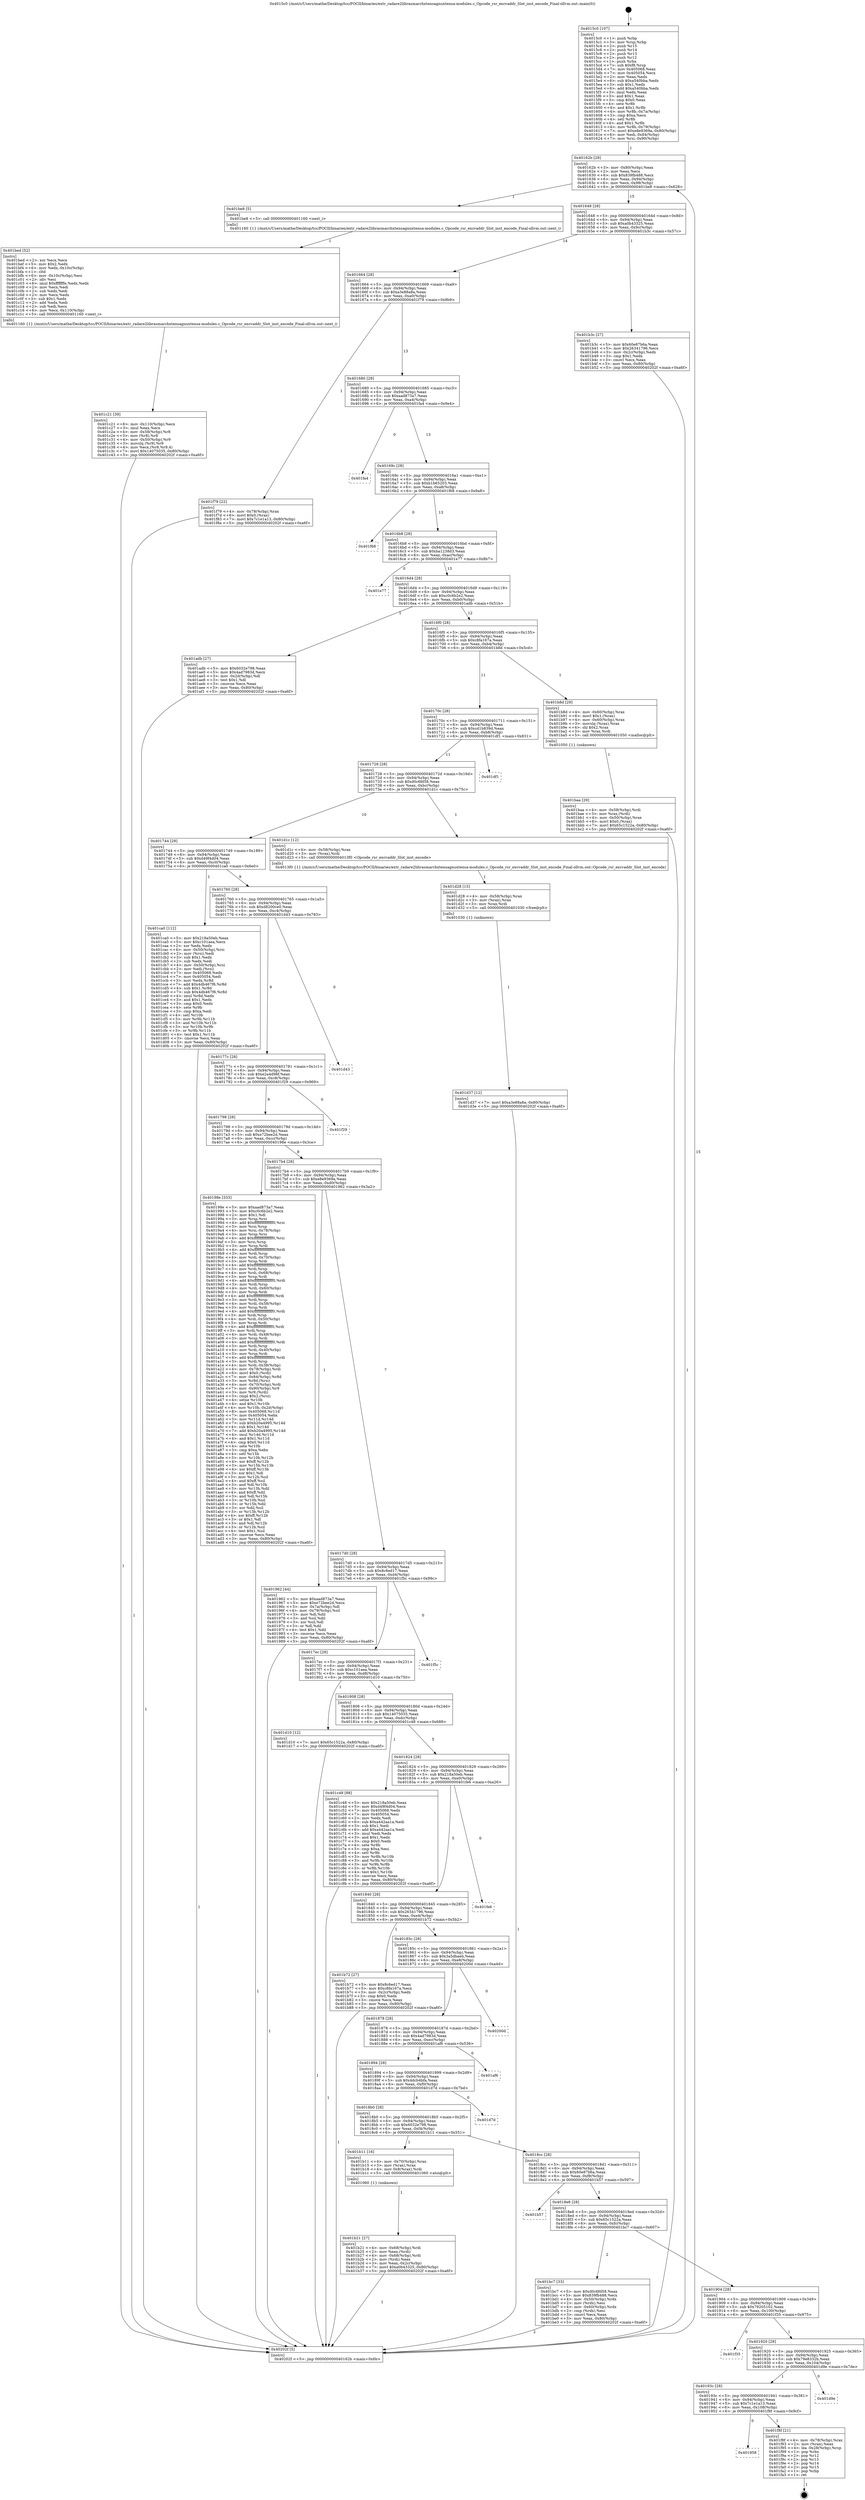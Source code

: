 digraph "0x4015c0" {
  label = "0x4015c0 (/mnt/c/Users/mathe/Desktop/tcc/POCII/binaries/extr_radare2librasmarchxtensagnuxtensa-modules.c_Opcode_rsr_excvaddr_Slot_inst_encode_Final-ollvm.out::main(0))"
  labelloc = "t"
  node[shape=record]

  Entry [label="",width=0.3,height=0.3,shape=circle,fillcolor=black,style=filled]
  "0x40162b" [label="{
     0x40162b [29]\l
     | [instrs]\l
     &nbsp;&nbsp;0x40162b \<+3\>: mov -0x80(%rbp),%eax\l
     &nbsp;&nbsp;0x40162e \<+2\>: mov %eax,%ecx\l
     &nbsp;&nbsp;0x401630 \<+6\>: sub $0x839fb488,%ecx\l
     &nbsp;&nbsp;0x401636 \<+6\>: mov %eax,-0x94(%rbp)\l
     &nbsp;&nbsp;0x40163c \<+6\>: mov %ecx,-0x98(%rbp)\l
     &nbsp;&nbsp;0x401642 \<+6\>: je 0000000000401be8 \<main+0x628\>\l
  }"]
  "0x401be8" [label="{
     0x401be8 [5]\l
     | [instrs]\l
     &nbsp;&nbsp;0x401be8 \<+5\>: call 0000000000401160 \<next_i\>\l
     | [calls]\l
     &nbsp;&nbsp;0x401160 \{1\} (/mnt/c/Users/mathe/Desktop/tcc/POCII/binaries/extr_radare2librasmarchxtensagnuxtensa-modules.c_Opcode_rsr_excvaddr_Slot_inst_encode_Final-ollvm.out::next_i)\l
  }"]
  "0x401648" [label="{
     0x401648 [28]\l
     | [instrs]\l
     &nbsp;&nbsp;0x401648 \<+5\>: jmp 000000000040164d \<main+0x8d\>\l
     &nbsp;&nbsp;0x40164d \<+6\>: mov -0x94(%rbp),%eax\l
     &nbsp;&nbsp;0x401653 \<+5\>: sub $0xa0b43325,%eax\l
     &nbsp;&nbsp;0x401658 \<+6\>: mov %eax,-0x9c(%rbp)\l
     &nbsp;&nbsp;0x40165e \<+6\>: je 0000000000401b3c \<main+0x57c\>\l
  }"]
  Exit [label="",width=0.3,height=0.3,shape=circle,fillcolor=black,style=filled,peripheries=2]
  "0x401b3c" [label="{
     0x401b3c [27]\l
     | [instrs]\l
     &nbsp;&nbsp;0x401b3c \<+5\>: mov $0x60e87b6a,%eax\l
     &nbsp;&nbsp;0x401b41 \<+5\>: mov $0x26341796,%ecx\l
     &nbsp;&nbsp;0x401b46 \<+3\>: mov -0x2c(%rbp),%edx\l
     &nbsp;&nbsp;0x401b49 \<+3\>: cmp $0x1,%edx\l
     &nbsp;&nbsp;0x401b4c \<+3\>: cmovl %ecx,%eax\l
     &nbsp;&nbsp;0x401b4f \<+3\>: mov %eax,-0x80(%rbp)\l
     &nbsp;&nbsp;0x401b52 \<+5\>: jmp 000000000040202f \<main+0xa6f\>\l
  }"]
  "0x401664" [label="{
     0x401664 [28]\l
     | [instrs]\l
     &nbsp;&nbsp;0x401664 \<+5\>: jmp 0000000000401669 \<main+0xa9\>\l
     &nbsp;&nbsp;0x401669 \<+6\>: mov -0x94(%rbp),%eax\l
     &nbsp;&nbsp;0x40166f \<+5\>: sub $0xa3e88a8a,%eax\l
     &nbsp;&nbsp;0x401674 \<+6\>: mov %eax,-0xa0(%rbp)\l
     &nbsp;&nbsp;0x40167a \<+6\>: je 0000000000401f79 \<main+0x9b9\>\l
  }"]
  "0x401958" [label="{
     0x401958\l
  }", style=dashed]
  "0x401f79" [label="{
     0x401f79 [22]\l
     | [instrs]\l
     &nbsp;&nbsp;0x401f79 \<+4\>: mov -0x78(%rbp),%rax\l
     &nbsp;&nbsp;0x401f7d \<+6\>: movl $0x0,(%rax)\l
     &nbsp;&nbsp;0x401f83 \<+7\>: movl $0x7c1e1a13,-0x80(%rbp)\l
     &nbsp;&nbsp;0x401f8a \<+5\>: jmp 000000000040202f \<main+0xa6f\>\l
  }"]
  "0x401680" [label="{
     0x401680 [28]\l
     | [instrs]\l
     &nbsp;&nbsp;0x401680 \<+5\>: jmp 0000000000401685 \<main+0xc5\>\l
     &nbsp;&nbsp;0x401685 \<+6\>: mov -0x94(%rbp),%eax\l
     &nbsp;&nbsp;0x40168b \<+5\>: sub $0xaad873a7,%eax\l
     &nbsp;&nbsp;0x401690 \<+6\>: mov %eax,-0xa4(%rbp)\l
     &nbsp;&nbsp;0x401696 \<+6\>: je 0000000000401fa4 \<main+0x9e4\>\l
  }"]
  "0x401f8f" [label="{
     0x401f8f [21]\l
     | [instrs]\l
     &nbsp;&nbsp;0x401f8f \<+4\>: mov -0x78(%rbp),%rax\l
     &nbsp;&nbsp;0x401f93 \<+2\>: mov (%rax),%eax\l
     &nbsp;&nbsp;0x401f95 \<+4\>: lea -0x28(%rbp),%rsp\l
     &nbsp;&nbsp;0x401f99 \<+1\>: pop %rbx\l
     &nbsp;&nbsp;0x401f9a \<+2\>: pop %r12\l
     &nbsp;&nbsp;0x401f9c \<+2\>: pop %r13\l
     &nbsp;&nbsp;0x401f9e \<+2\>: pop %r14\l
     &nbsp;&nbsp;0x401fa0 \<+2\>: pop %r15\l
     &nbsp;&nbsp;0x401fa2 \<+1\>: pop %rbp\l
     &nbsp;&nbsp;0x401fa3 \<+1\>: ret\l
  }"]
  "0x401fa4" [label="{
     0x401fa4\l
  }", style=dashed]
  "0x40169c" [label="{
     0x40169c [28]\l
     | [instrs]\l
     &nbsp;&nbsp;0x40169c \<+5\>: jmp 00000000004016a1 \<main+0xe1\>\l
     &nbsp;&nbsp;0x4016a1 \<+6\>: mov -0x94(%rbp),%eax\l
     &nbsp;&nbsp;0x4016a7 \<+5\>: sub $0xb1b65203,%eax\l
     &nbsp;&nbsp;0x4016ac \<+6\>: mov %eax,-0xa8(%rbp)\l
     &nbsp;&nbsp;0x4016b2 \<+6\>: je 0000000000401f68 \<main+0x9a8\>\l
  }"]
  "0x40193c" [label="{
     0x40193c [28]\l
     | [instrs]\l
     &nbsp;&nbsp;0x40193c \<+5\>: jmp 0000000000401941 \<main+0x381\>\l
     &nbsp;&nbsp;0x401941 \<+6\>: mov -0x94(%rbp),%eax\l
     &nbsp;&nbsp;0x401947 \<+5\>: sub $0x7c1e1a13,%eax\l
     &nbsp;&nbsp;0x40194c \<+6\>: mov %eax,-0x108(%rbp)\l
     &nbsp;&nbsp;0x401952 \<+6\>: je 0000000000401f8f \<main+0x9cf\>\l
  }"]
  "0x401f68" [label="{
     0x401f68\l
  }", style=dashed]
  "0x4016b8" [label="{
     0x4016b8 [28]\l
     | [instrs]\l
     &nbsp;&nbsp;0x4016b8 \<+5\>: jmp 00000000004016bd \<main+0xfd\>\l
     &nbsp;&nbsp;0x4016bd \<+6\>: mov -0x94(%rbp),%eax\l
     &nbsp;&nbsp;0x4016c3 \<+5\>: sub $0xba1238d3,%eax\l
     &nbsp;&nbsp;0x4016c8 \<+6\>: mov %eax,-0xac(%rbp)\l
     &nbsp;&nbsp;0x4016ce \<+6\>: je 0000000000401e77 \<main+0x8b7\>\l
  }"]
  "0x401d9e" [label="{
     0x401d9e\l
  }", style=dashed]
  "0x401e77" [label="{
     0x401e77\l
  }", style=dashed]
  "0x4016d4" [label="{
     0x4016d4 [28]\l
     | [instrs]\l
     &nbsp;&nbsp;0x4016d4 \<+5\>: jmp 00000000004016d9 \<main+0x119\>\l
     &nbsp;&nbsp;0x4016d9 \<+6\>: mov -0x94(%rbp),%eax\l
     &nbsp;&nbsp;0x4016df \<+5\>: sub $0xc0c6b2e2,%eax\l
     &nbsp;&nbsp;0x4016e4 \<+6\>: mov %eax,-0xb0(%rbp)\l
     &nbsp;&nbsp;0x4016ea \<+6\>: je 0000000000401adb \<main+0x51b\>\l
  }"]
  "0x401920" [label="{
     0x401920 [28]\l
     | [instrs]\l
     &nbsp;&nbsp;0x401920 \<+5\>: jmp 0000000000401925 \<main+0x365\>\l
     &nbsp;&nbsp;0x401925 \<+6\>: mov -0x94(%rbp),%eax\l
     &nbsp;&nbsp;0x40192b \<+5\>: sub $0x79e8332b,%eax\l
     &nbsp;&nbsp;0x401930 \<+6\>: mov %eax,-0x104(%rbp)\l
     &nbsp;&nbsp;0x401936 \<+6\>: je 0000000000401d9e \<main+0x7de\>\l
  }"]
  "0x401adb" [label="{
     0x401adb [27]\l
     | [instrs]\l
     &nbsp;&nbsp;0x401adb \<+5\>: mov $0x6032e798,%eax\l
     &nbsp;&nbsp;0x401ae0 \<+5\>: mov $0x4ad7983d,%ecx\l
     &nbsp;&nbsp;0x401ae5 \<+3\>: mov -0x2d(%rbp),%dl\l
     &nbsp;&nbsp;0x401ae8 \<+3\>: test $0x1,%dl\l
     &nbsp;&nbsp;0x401aeb \<+3\>: cmovne %ecx,%eax\l
     &nbsp;&nbsp;0x401aee \<+3\>: mov %eax,-0x80(%rbp)\l
     &nbsp;&nbsp;0x401af1 \<+5\>: jmp 000000000040202f \<main+0xa6f\>\l
  }"]
  "0x4016f0" [label="{
     0x4016f0 [28]\l
     | [instrs]\l
     &nbsp;&nbsp;0x4016f0 \<+5\>: jmp 00000000004016f5 \<main+0x135\>\l
     &nbsp;&nbsp;0x4016f5 \<+6\>: mov -0x94(%rbp),%eax\l
     &nbsp;&nbsp;0x4016fb \<+5\>: sub $0xc8fa167a,%eax\l
     &nbsp;&nbsp;0x401700 \<+6\>: mov %eax,-0xb4(%rbp)\l
     &nbsp;&nbsp;0x401706 \<+6\>: je 0000000000401b8d \<main+0x5cd\>\l
  }"]
  "0x401f35" [label="{
     0x401f35\l
  }", style=dashed]
  "0x401b8d" [label="{
     0x401b8d [29]\l
     | [instrs]\l
     &nbsp;&nbsp;0x401b8d \<+4\>: mov -0x60(%rbp),%rax\l
     &nbsp;&nbsp;0x401b91 \<+6\>: movl $0x1,(%rax)\l
     &nbsp;&nbsp;0x401b97 \<+4\>: mov -0x60(%rbp),%rax\l
     &nbsp;&nbsp;0x401b9b \<+3\>: movslq (%rax),%rax\l
     &nbsp;&nbsp;0x401b9e \<+4\>: shl $0x2,%rax\l
     &nbsp;&nbsp;0x401ba2 \<+3\>: mov %rax,%rdi\l
     &nbsp;&nbsp;0x401ba5 \<+5\>: call 0000000000401050 \<malloc@plt\>\l
     | [calls]\l
     &nbsp;&nbsp;0x401050 \{1\} (unknown)\l
  }"]
  "0x40170c" [label="{
     0x40170c [28]\l
     | [instrs]\l
     &nbsp;&nbsp;0x40170c \<+5\>: jmp 0000000000401711 \<main+0x151\>\l
     &nbsp;&nbsp;0x401711 \<+6\>: mov -0x94(%rbp),%eax\l
     &nbsp;&nbsp;0x401717 \<+5\>: sub $0xcd1b839d,%eax\l
     &nbsp;&nbsp;0x40171c \<+6\>: mov %eax,-0xb8(%rbp)\l
     &nbsp;&nbsp;0x401722 \<+6\>: je 0000000000401df1 \<main+0x831\>\l
  }"]
  "0x401d37" [label="{
     0x401d37 [12]\l
     | [instrs]\l
     &nbsp;&nbsp;0x401d37 \<+7\>: movl $0xa3e88a8a,-0x80(%rbp)\l
     &nbsp;&nbsp;0x401d3e \<+5\>: jmp 000000000040202f \<main+0xa6f\>\l
  }"]
  "0x401df1" [label="{
     0x401df1\l
  }", style=dashed]
  "0x401728" [label="{
     0x401728 [28]\l
     | [instrs]\l
     &nbsp;&nbsp;0x401728 \<+5\>: jmp 000000000040172d \<main+0x16d\>\l
     &nbsp;&nbsp;0x40172d \<+6\>: mov -0x94(%rbp),%eax\l
     &nbsp;&nbsp;0x401733 \<+5\>: sub $0xd0c6fd58,%eax\l
     &nbsp;&nbsp;0x401738 \<+6\>: mov %eax,-0xbc(%rbp)\l
     &nbsp;&nbsp;0x40173e \<+6\>: je 0000000000401d1c \<main+0x75c\>\l
  }"]
  "0x401d28" [label="{
     0x401d28 [15]\l
     | [instrs]\l
     &nbsp;&nbsp;0x401d28 \<+4\>: mov -0x58(%rbp),%rax\l
     &nbsp;&nbsp;0x401d2c \<+3\>: mov (%rax),%rax\l
     &nbsp;&nbsp;0x401d2f \<+3\>: mov %rax,%rdi\l
     &nbsp;&nbsp;0x401d32 \<+5\>: call 0000000000401030 \<free@plt\>\l
     | [calls]\l
     &nbsp;&nbsp;0x401030 \{1\} (unknown)\l
  }"]
  "0x401d1c" [label="{
     0x401d1c [12]\l
     | [instrs]\l
     &nbsp;&nbsp;0x401d1c \<+4\>: mov -0x58(%rbp),%rax\l
     &nbsp;&nbsp;0x401d20 \<+3\>: mov (%rax),%rdi\l
     &nbsp;&nbsp;0x401d23 \<+5\>: call 00000000004013f0 \<Opcode_rsr_excvaddr_Slot_inst_encode\>\l
     | [calls]\l
     &nbsp;&nbsp;0x4013f0 \{1\} (/mnt/c/Users/mathe/Desktop/tcc/POCII/binaries/extr_radare2librasmarchxtensagnuxtensa-modules.c_Opcode_rsr_excvaddr_Slot_inst_encode_Final-ollvm.out::Opcode_rsr_excvaddr_Slot_inst_encode)\l
  }"]
  "0x401744" [label="{
     0x401744 [28]\l
     | [instrs]\l
     &nbsp;&nbsp;0x401744 \<+5\>: jmp 0000000000401749 \<main+0x189\>\l
     &nbsp;&nbsp;0x401749 \<+6\>: mov -0x94(%rbp),%eax\l
     &nbsp;&nbsp;0x40174f \<+5\>: sub $0xd49f4d04,%eax\l
     &nbsp;&nbsp;0x401754 \<+6\>: mov %eax,-0xc0(%rbp)\l
     &nbsp;&nbsp;0x40175a \<+6\>: je 0000000000401ca0 \<main+0x6e0\>\l
  }"]
  "0x401c21" [label="{
     0x401c21 [39]\l
     | [instrs]\l
     &nbsp;&nbsp;0x401c21 \<+6\>: mov -0x110(%rbp),%ecx\l
     &nbsp;&nbsp;0x401c27 \<+3\>: imul %eax,%ecx\l
     &nbsp;&nbsp;0x401c2a \<+4\>: mov -0x58(%rbp),%r8\l
     &nbsp;&nbsp;0x401c2e \<+3\>: mov (%r8),%r8\l
     &nbsp;&nbsp;0x401c31 \<+4\>: mov -0x50(%rbp),%r9\l
     &nbsp;&nbsp;0x401c35 \<+3\>: movslq (%r9),%r9\l
     &nbsp;&nbsp;0x401c38 \<+4\>: mov %ecx,(%r8,%r9,4)\l
     &nbsp;&nbsp;0x401c3c \<+7\>: movl $0x14075035,-0x80(%rbp)\l
     &nbsp;&nbsp;0x401c43 \<+5\>: jmp 000000000040202f \<main+0xa6f\>\l
  }"]
  "0x401ca0" [label="{
     0x401ca0 [112]\l
     | [instrs]\l
     &nbsp;&nbsp;0x401ca0 \<+5\>: mov $0x218a50eb,%eax\l
     &nbsp;&nbsp;0x401ca5 \<+5\>: mov $0xc101aea,%ecx\l
     &nbsp;&nbsp;0x401caa \<+2\>: xor %edx,%edx\l
     &nbsp;&nbsp;0x401cac \<+4\>: mov -0x50(%rbp),%rsi\l
     &nbsp;&nbsp;0x401cb0 \<+2\>: mov (%rsi),%edi\l
     &nbsp;&nbsp;0x401cb2 \<+3\>: sub $0x1,%edx\l
     &nbsp;&nbsp;0x401cb5 \<+2\>: sub %edx,%edi\l
     &nbsp;&nbsp;0x401cb7 \<+4\>: mov -0x50(%rbp),%rsi\l
     &nbsp;&nbsp;0x401cbb \<+2\>: mov %edi,(%rsi)\l
     &nbsp;&nbsp;0x401cbd \<+7\>: mov 0x405068,%edx\l
     &nbsp;&nbsp;0x401cc4 \<+7\>: mov 0x405054,%edi\l
     &nbsp;&nbsp;0x401ccb \<+3\>: mov %edx,%r8d\l
     &nbsp;&nbsp;0x401cce \<+7\>: add $0x4db467f6,%r8d\l
     &nbsp;&nbsp;0x401cd5 \<+4\>: sub $0x1,%r8d\l
     &nbsp;&nbsp;0x401cd9 \<+7\>: sub $0x4db467f6,%r8d\l
     &nbsp;&nbsp;0x401ce0 \<+4\>: imul %r8d,%edx\l
     &nbsp;&nbsp;0x401ce4 \<+3\>: and $0x1,%edx\l
     &nbsp;&nbsp;0x401ce7 \<+3\>: cmp $0x0,%edx\l
     &nbsp;&nbsp;0x401cea \<+4\>: sete %r9b\l
     &nbsp;&nbsp;0x401cee \<+3\>: cmp $0xa,%edi\l
     &nbsp;&nbsp;0x401cf1 \<+4\>: setl %r10b\l
     &nbsp;&nbsp;0x401cf5 \<+3\>: mov %r9b,%r11b\l
     &nbsp;&nbsp;0x401cf8 \<+3\>: and %r10b,%r11b\l
     &nbsp;&nbsp;0x401cfb \<+3\>: xor %r10b,%r9b\l
     &nbsp;&nbsp;0x401cfe \<+3\>: or %r9b,%r11b\l
     &nbsp;&nbsp;0x401d01 \<+4\>: test $0x1,%r11b\l
     &nbsp;&nbsp;0x401d05 \<+3\>: cmovne %ecx,%eax\l
     &nbsp;&nbsp;0x401d08 \<+3\>: mov %eax,-0x80(%rbp)\l
     &nbsp;&nbsp;0x401d0b \<+5\>: jmp 000000000040202f \<main+0xa6f\>\l
  }"]
  "0x401760" [label="{
     0x401760 [28]\l
     | [instrs]\l
     &nbsp;&nbsp;0x401760 \<+5\>: jmp 0000000000401765 \<main+0x1a5\>\l
     &nbsp;&nbsp;0x401765 \<+6\>: mov -0x94(%rbp),%eax\l
     &nbsp;&nbsp;0x40176b \<+5\>: sub $0xd8200ce0,%eax\l
     &nbsp;&nbsp;0x401770 \<+6\>: mov %eax,-0xc4(%rbp)\l
     &nbsp;&nbsp;0x401776 \<+6\>: je 0000000000401d43 \<main+0x783\>\l
  }"]
  "0x401bed" [label="{
     0x401bed [52]\l
     | [instrs]\l
     &nbsp;&nbsp;0x401bed \<+2\>: xor %ecx,%ecx\l
     &nbsp;&nbsp;0x401bef \<+5\>: mov $0x2,%edx\l
     &nbsp;&nbsp;0x401bf4 \<+6\>: mov %edx,-0x10c(%rbp)\l
     &nbsp;&nbsp;0x401bfa \<+1\>: cltd\l
     &nbsp;&nbsp;0x401bfb \<+6\>: mov -0x10c(%rbp),%esi\l
     &nbsp;&nbsp;0x401c01 \<+2\>: idiv %esi\l
     &nbsp;&nbsp;0x401c03 \<+6\>: imul $0xfffffffe,%edx,%edx\l
     &nbsp;&nbsp;0x401c09 \<+2\>: mov %ecx,%edi\l
     &nbsp;&nbsp;0x401c0b \<+2\>: sub %edx,%edi\l
     &nbsp;&nbsp;0x401c0d \<+2\>: mov %ecx,%edx\l
     &nbsp;&nbsp;0x401c0f \<+3\>: sub $0x1,%edx\l
     &nbsp;&nbsp;0x401c12 \<+2\>: add %edx,%edi\l
     &nbsp;&nbsp;0x401c14 \<+2\>: sub %edi,%ecx\l
     &nbsp;&nbsp;0x401c16 \<+6\>: mov %ecx,-0x110(%rbp)\l
     &nbsp;&nbsp;0x401c1c \<+5\>: call 0000000000401160 \<next_i\>\l
     | [calls]\l
     &nbsp;&nbsp;0x401160 \{1\} (/mnt/c/Users/mathe/Desktop/tcc/POCII/binaries/extr_radare2librasmarchxtensagnuxtensa-modules.c_Opcode_rsr_excvaddr_Slot_inst_encode_Final-ollvm.out::next_i)\l
  }"]
  "0x401d43" [label="{
     0x401d43\l
  }", style=dashed]
  "0x40177c" [label="{
     0x40177c [28]\l
     | [instrs]\l
     &nbsp;&nbsp;0x40177c \<+5\>: jmp 0000000000401781 \<main+0x1c1\>\l
     &nbsp;&nbsp;0x401781 \<+6\>: mov -0x94(%rbp),%eax\l
     &nbsp;&nbsp;0x401787 \<+5\>: sub $0xe2a4d98f,%eax\l
     &nbsp;&nbsp;0x40178c \<+6\>: mov %eax,-0xc8(%rbp)\l
     &nbsp;&nbsp;0x401792 \<+6\>: je 0000000000401f29 \<main+0x969\>\l
  }"]
  "0x401904" [label="{
     0x401904 [28]\l
     | [instrs]\l
     &nbsp;&nbsp;0x401904 \<+5\>: jmp 0000000000401909 \<main+0x349\>\l
     &nbsp;&nbsp;0x401909 \<+6\>: mov -0x94(%rbp),%eax\l
     &nbsp;&nbsp;0x40190f \<+5\>: sub $0x79205102,%eax\l
     &nbsp;&nbsp;0x401914 \<+6\>: mov %eax,-0x100(%rbp)\l
     &nbsp;&nbsp;0x40191a \<+6\>: je 0000000000401f35 \<main+0x975\>\l
  }"]
  "0x401f29" [label="{
     0x401f29\l
  }", style=dashed]
  "0x401798" [label="{
     0x401798 [28]\l
     | [instrs]\l
     &nbsp;&nbsp;0x401798 \<+5\>: jmp 000000000040179d \<main+0x1dd\>\l
     &nbsp;&nbsp;0x40179d \<+6\>: mov -0x94(%rbp),%eax\l
     &nbsp;&nbsp;0x4017a3 \<+5\>: sub $0xe72bee2d,%eax\l
     &nbsp;&nbsp;0x4017a8 \<+6\>: mov %eax,-0xcc(%rbp)\l
     &nbsp;&nbsp;0x4017ae \<+6\>: je 000000000040198e \<main+0x3ce\>\l
  }"]
  "0x401bc7" [label="{
     0x401bc7 [33]\l
     | [instrs]\l
     &nbsp;&nbsp;0x401bc7 \<+5\>: mov $0xd0c6fd58,%eax\l
     &nbsp;&nbsp;0x401bcc \<+5\>: mov $0x839fb488,%ecx\l
     &nbsp;&nbsp;0x401bd1 \<+4\>: mov -0x50(%rbp),%rdx\l
     &nbsp;&nbsp;0x401bd5 \<+2\>: mov (%rdx),%esi\l
     &nbsp;&nbsp;0x401bd7 \<+4\>: mov -0x60(%rbp),%rdx\l
     &nbsp;&nbsp;0x401bdb \<+2\>: cmp (%rdx),%esi\l
     &nbsp;&nbsp;0x401bdd \<+3\>: cmovl %ecx,%eax\l
     &nbsp;&nbsp;0x401be0 \<+3\>: mov %eax,-0x80(%rbp)\l
     &nbsp;&nbsp;0x401be3 \<+5\>: jmp 000000000040202f \<main+0xa6f\>\l
  }"]
  "0x40198e" [label="{
     0x40198e [333]\l
     | [instrs]\l
     &nbsp;&nbsp;0x40198e \<+5\>: mov $0xaad873a7,%eax\l
     &nbsp;&nbsp;0x401993 \<+5\>: mov $0xc0c6b2e2,%ecx\l
     &nbsp;&nbsp;0x401998 \<+2\>: mov $0x1,%dl\l
     &nbsp;&nbsp;0x40199a \<+3\>: mov %rsp,%rsi\l
     &nbsp;&nbsp;0x40199d \<+4\>: add $0xfffffffffffffff0,%rsi\l
     &nbsp;&nbsp;0x4019a1 \<+3\>: mov %rsi,%rsp\l
     &nbsp;&nbsp;0x4019a4 \<+4\>: mov %rsi,-0x78(%rbp)\l
     &nbsp;&nbsp;0x4019a8 \<+3\>: mov %rsp,%rsi\l
     &nbsp;&nbsp;0x4019ab \<+4\>: add $0xfffffffffffffff0,%rsi\l
     &nbsp;&nbsp;0x4019af \<+3\>: mov %rsi,%rsp\l
     &nbsp;&nbsp;0x4019b2 \<+3\>: mov %rsp,%rdi\l
     &nbsp;&nbsp;0x4019b5 \<+4\>: add $0xfffffffffffffff0,%rdi\l
     &nbsp;&nbsp;0x4019b9 \<+3\>: mov %rdi,%rsp\l
     &nbsp;&nbsp;0x4019bc \<+4\>: mov %rdi,-0x70(%rbp)\l
     &nbsp;&nbsp;0x4019c0 \<+3\>: mov %rsp,%rdi\l
     &nbsp;&nbsp;0x4019c3 \<+4\>: add $0xfffffffffffffff0,%rdi\l
     &nbsp;&nbsp;0x4019c7 \<+3\>: mov %rdi,%rsp\l
     &nbsp;&nbsp;0x4019ca \<+4\>: mov %rdi,-0x68(%rbp)\l
     &nbsp;&nbsp;0x4019ce \<+3\>: mov %rsp,%rdi\l
     &nbsp;&nbsp;0x4019d1 \<+4\>: add $0xfffffffffffffff0,%rdi\l
     &nbsp;&nbsp;0x4019d5 \<+3\>: mov %rdi,%rsp\l
     &nbsp;&nbsp;0x4019d8 \<+4\>: mov %rdi,-0x60(%rbp)\l
     &nbsp;&nbsp;0x4019dc \<+3\>: mov %rsp,%rdi\l
     &nbsp;&nbsp;0x4019df \<+4\>: add $0xfffffffffffffff0,%rdi\l
     &nbsp;&nbsp;0x4019e3 \<+3\>: mov %rdi,%rsp\l
     &nbsp;&nbsp;0x4019e6 \<+4\>: mov %rdi,-0x58(%rbp)\l
     &nbsp;&nbsp;0x4019ea \<+3\>: mov %rsp,%rdi\l
     &nbsp;&nbsp;0x4019ed \<+4\>: add $0xfffffffffffffff0,%rdi\l
     &nbsp;&nbsp;0x4019f1 \<+3\>: mov %rdi,%rsp\l
     &nbsp;&nbsp;0x4019f4 \<+4\>: mov %rdi,-0x50(%rbp)\l
     &nbsp;&nbsp;0x4019f8 \<+3\>: mov %rsp,%rdi\l
     &nbsp;&nbsp;0x4019fb \<+4\>: add $0xfffffffffffffff0,%rdi\l
     &nbsp;&nbsp;0x4019ff \<+3\>: mov %rdi,%rsp\l
     &nbsp;&nbsp;0x401a02 \<+4\>: mov %rdi,-0x48(%rbp)\l
     &nbsp;&nbsp;0x401a06 \<+3\>: mov %rsp,%rdi\l
     &nbsp;&nbsp;0x401a09 \<+4\>: add $0xfffffffffffffff0,%rdi\l
     &nbsp;&nbsp;0x401a0d \<+3\>: mov %rdi,%rsp\l
     &nbsp;&nbsp;0x401a10 \<+4\>: mov %rdi,-0x40(%rbp)\l
     &nbsp;&nbsp;0x401a14 \<+3\>: mov %rsp,%rdi\l
     &nbsp;&nbsp;0x401a17 \<+4\>: add $0xfffffffffffffff0,%rdi\l
     &nbsp;&nbsp;0x401a1b \<+3\>: mov %rdi,%rsp\l
     &nbsp;&nbsp;0x401a1e \<+4\>: mov %rdi,-0x38(%rbp)\l
     &nbsp;&nbsp;0x401a22 \<+4\>: mov -0x78(%rbp),%rdi\l
     &nbsp;&nbsp;0x401a26 \<+6\>: movl $0x0,(%rdi)\l
     &nbsp;&nbsp;0x401a2c \<+7\>: mov -0x84(%rbp),%r8d\l
     &nbsp;&nbsp;0x401a33 \<+3\>: mov %r8d,(%rsi)\l
     &nbsp;&nbsp;0x401a36 \<+4\>: mov -0x70(%rbp),%rdi\l
     &nbsp;&nbsp;0x401a3a \<+7\>: mov -0x90(%rbp),%r9\l
     &nbsp;&nbsp;0x401a41 \<+3\>: mov %r9,(%rdi)\l
     &nbsp;&nbsp;0x401a44 \<+3\>: cmpl $0x2,(%rsi)\l
     &nbsp;&nbsp;0x401a47 \<+4\>: setne %r10b\l
     &nbsp;&nbsp;0x401a4b \<+4\>: and $0x1,%r10b\l
     &nbsp;&nbsp;0x401a4f \<+4\>: mov %r10b,-0x2d(%rbp)\l
     &nbsp;&nbsp;0x401a53 \<+8\>: mov 0x405068,%r11d\l
     &nbsp;&nbsp;0x401a5b \<+7\>: mov 0x405054,%ebx\l
     &nbsp;&nbsp;0x401a62 \<+3\>: mov %r11d,%r14d\l
     &nbsp;&nbsp;0x401a65 \<+7\>: sub $0xb20a4995,%r14d\l
     &nbsp;&nbsp;0x401a6c \<+4\>: sub $0x1,%r14d\l
     &nbsp;&nbsp;0x401a70 \<+7\>: add $0xb20a4995,%r14d\l
     &nbsp;&nbsp;0x401a77 \<+4\>: imul %r14d,%r11d\l
     &nbsp;&nbsp;0x401a7b \<+4\>: and $0x1,%r11d\l
     &nbsp;&nbsp;0x401a7f \<+4\>: cmp $0x0,%r11d\l
     &nbsp;&nbsp;0x401a83 \<+4\>: sete %r10b\l
     &nbsp;&nbsp;0x401a87 \<+3\>: cmp $0xa,%ebx\l
     &nbsp;&nbsp;0x401a8a \<+4\>: setl %r15b\l
     &nbsp;&nbsp;0x401a8e \<+3\>: mov %r10b,%r12b\l
     &nbsp;&nbsp;0x401a91 \<+4\>: xor $0xff,%r12b\l
     &nbsp;&nbsp;0x401a95 \<+3\>: mov %r15b,%r13b\l
     &nbsp;&nbsp;0x401a98 \<+4\>: xor $0xff,%r13b\l
     &nbsp;&nbsp;0x401a9c \<+3\>: xor $0x1,%dl\l
     &nbsp;&nbsp;0x401a9f \<+3\>: mov %r12b,%sil\l
     &nbsp;&nbsp;0x401aa2 \<+4\>: and $0xff,%sil\l
     &nbsp;&nbsp;0x401aa6 \<+3\>: and %dl,%r10b\l
     &nbsp;&nbsp;0x401aa9 \<+3\>: mov %r13b,%dil\l
     &nbsp;&nbsp;0x401aac \<+4\>: and $0xff,%dil\l
     &nbsp;&nbsp;0x401ab0 \<+3\>: and %dl,%r15b\l
     &nbsp;&nbsp;0x401ab3 \<+3\>: or %r10b,%sil\l
     &nbsp;&nbsp;0x401ab6 \<+3\>: or %r15b,%dil\l
     &nbsp;&nbsp;0x401ab9 \<+3\>: xor %dil,%sil\l
     &nbsp;&nbsp;0x401abc \<+3\>: or %r13b,%r12b\l
     &nbsp;&nbsp;0x401abf \<+4\>: xor $0xff,%r12b\l
     &nbsp;&nbsp;0x401ac3 \<+3\>: or $0x1,%dl\l
     &nbsp;&nbsp;0x401ac6 \<+3\>: and %dl,%r12b\l
     &nbsp;&nbsp;0x401ac9 \<+3\>: or %r12b,%sil\l
     &nbsp;&nbsp;0x401acc \<+4\>: test $0x1,%sil\l
     &nbsp;&nbsp;0x401ad0 \<+3\>: cmovne %ecx,%eax\l
     &nbsp;&nbsp;0x401ad3 \<+3\>: mov %eax,-0x80(%rbp)\l
     &nbsp;&nbsp;0x401ad6 \<+5\>: jmp 000000000040202f \<main+0xa6f\>\l
  }"]
  "0x4017b4" [label="{
     0x4017b4 [28]\l
     | [instrs]\l
     &nbsp;&nbsp;0x4017b4 \<+5\>: jmp 00000000004017b9 \<main+0x1f9\>\l
     &nbsp;&nbsp;0x4017b9 \<+6\>: mov -0x94(%rbp),%eax\l
     &nbsp;&nbsp;0x4017bf \<+5\>: sub $0xe8e9369a,%eax\l
     &nbsp;&nbsp;0x4017c4 \<+6\>: mov %eax,-0xd0(%rbp)\l
     &nbsp;&nbsp;0x4017ca \<+6\>: je 0000000000401962 \<main+0x3a2\>\l
  }"]
  "0x4018e8" [label="{
     0x4018e8 [28]\l
     | [instrs]\l
     &nbsp;&nbsp;0x4018e8 \<+5\>: jmp 00000000004018ed \<main+0x32d\>\l
     &nbsp;&nbsp;0x4018ed \<+6\>: mov -0x94(%rbp),%eax\l
     &nbsp;&nbsp;0x4018f3 \<+5\>: sub $0x65c1522a,%eax\l
     &nbsp;&nbsp;0x4018f8 \<+6\>: mov %eax,-0xfc(%rbp)\l
     &nbsp;&nbsp;0x4018fe \<+6\>: je 0000000000401bc7 \<main+0x607\>\l
  }"]
  "0x401962" [label="{
     0x401962 [44]\l
     | [instrs]\l
     &nbsp;&nbsp;0x401962 \<+5\>: mov $0xaad873a7,%eax\l
     &nbsp;&nbsp;0x401967 \<+5\>: mov $0xe72bee2d,%ecx\l
     &nbsp;&nbsp;0x40196c \<+3\>: mov -0x7a(%rbp),%dl\l
     &nbsp;&nbsp;0x40196f \<+4\>: mov -0x79(%rbp),%sil\l
     &nbsp;&nbsp;0x401973 \<+3\>: mov %dl,%dil\l
     &nbsp;&nbsp;0x401976 \<+3\>: and %sil,%dil\l
     &nbsp;&nbsp;0x401979 \<+3\>: xor %sil,%dl\l
     &nbsp;&nbsp;0x40197c \<+3\>: or %dl,%dil\l
     &nbsp;&nbsp;0x40197f \<+4\>: test $0x1,%dil\l
     &nbsp;&nbsp;0x401983 \<+3\>: cmovne %ecx,%eax\l
     &nbsp;&nbsp;0x401986 \<+3\>: mov %eax,-0x80(%rbp)\l
     &nbsp;&nbsp;0x401989 \<+5\>: jmp 000000000040202f \<main+0xa6f\>\l
  }"]
  "0x4017d0" [label="{
     0x4017d0 [28]\l
     | [instrs]\l
     &nbsp;&nbsp;0x4017d0 \<+5\>: jmp 00000000004017d5 \<main+0x215\>\l
     &nbsp;&nbsp;0x4017d5 \<+6\>: mov -0x94(%rbp),%eax\l
     &nbsp;&nbsp;0x4017db \<+5\>: sub $0x8c6ed17,%eax\l
     &nbsp;&nbsp;0x4017e0 \<+6\>: mov %eax,-0xd4(%rbp)\l
     &nbsp;&nbsp;0x4017e6 \<+6\>: je 0000000000401f5c \<main+0x99c\>\l
  }"]
  "0x40202f" [label="{
     0x40202f [5]\l
     | [instrs]\l
     &nbsp;&nbsp;0x40202f \<+5\>: jmp 000000000040162b \<main+0x6b\>\l
  }"]
  "0x4015c0" [label="{
     0x4015c0 [107]\l
     | [instrs]\l
     &nbsp;&nbsp;0x4015c0 \<+1\>: push %rbp\l
     &nbsp;&nbsp;0x4015c1 \<+3\>: mov %rsp,%rbp\l
     &nbsp;&nbsp;0x4015c4 \<+2\>: push %r15\l
     &nbsp;&nbsp;0x4015c6 \<+2\>: push %r14\l
     &nbsp;&nbsp;0x4015c8 \<+2\>: push %r13\l
     &nbsp;&nbsp;0x4015ca \<+2\>: push %r12\l
     &nbsp;&nbsp;0x4015cc \<+1\>: push %rbx\l
     &nbsp;&nbsp;0x4015cd \<+7\>: sub $0xf8,%rsp\l
     &nbsp;&nbsp;0x4015d4 \<+7\>: mov 0x405068,%eax\l
     &nbsp;&nbsp;0x4015db \<+7\>: mov 0x405054,%ecx\l
     &nbsp;&nbsp;0x4015e2 \<+2\>: mov %eax,%edx\l
     &nbsp;&nbsp;0x4015e4 \<+6\>: sub $0xa540bba,%edx\l
     &nbsp;&nbsp;0x4015ea \<+3\>: sub $0x1,%edx\l
     &nbsp;&nbsp;0x4015ed \<+6\>: add $0xa540bba,%edx\l
     &nbsp;&nbsp;0x4015f3 \<+3\>: imul %edx,%eax\l
     &nbsp;&nbsp;0x4015f6 \<+3\>: and $0x1,%eax\l
     &nbsp;&nbsp;0x4015f9 \<+3\>: cmp $0x0,%eax\l
     &nbsp;&nbsp;0x4015fc \<+4\>: sete %r8b\l
     &nbsp;&nbsp;0x401600 \<+4\>: and $0x1,%r8b\l
     &nbsp;&nbsp;0x401604 \<+4\>: mov %r8b,-0x7a(%rbp)\l
     &nbsp;&nbsp;0x401608 \<+3\>: cmp $0xa,%ecx\l
     &nbsp;&nbsp;0x40160b \<+4\>: setl %r8b\l
     &nbsp;&nbsp;0x40160f \<+4\>: and $0x1,%r8b\l
     &nbsp;&nbsp;0x401613 \<+4\>: mov %r8b,-0x79(%rbp)\l
     &nbsp;&nbsp;0x401617 \<+7\>: movl $0xe8e9369a,-0x80(%rbp)\l
     &nbsp;&nbsp;0x40161e \<+6\>: mov %edi,-0x84(%rbp)\l
     &nbsp;&nbsp;0x401624 \<+7\>: mov %rsi,-0x90(%rbp)\l
  }"]
  "0x401b57" [label="{
     0x401b57\l
  }", style=dashed]
  "0x401baa" [label="{
     0x401baa [29]\l
     | [instrs]\l
     &nbsp;&nbsp;0x401baa \<+4\>: mov -0x58(%rbp),%rdi\l
     &nbsp;&nbsp;0x401bae \<+3\>: mov %rax,(%rdi)\l
     &nbsp;&nbsp;0x401bb1 \<+4\>: mov -0x50(%rbp),%rax\l
     &nbsp;&nbsp;0x401bb5 \<+6\>: movl $0x0,(%rax)\l
     &nbsp;&nbsp;0x401bbb \<+7\>: movl $0x65c1522a,-0x80(%rbp)\l
     &nbsp;&nbsp;0x401bc2 \<+5\>: jmp 000000000040202f \<main+0xa6f\>\l
  }"]
  "0x401f5c" [label="{
     0x401f5c\l
  }", style=dashed]
  "0x4017ec" [label="{
     0x4017ec [28]\l
     | [instrs]\l
     &nbsp;&nbsp;0x4017ec \<+5\>: jmp 00000000004017f1 \<main+0x231\>\l
     &nbsp;&nbsp;0x4017f1 \<+6\>: mov -0x94(%rbp),%eax\l
     &nbsp;&nbsp;0x4017f7 \<+5\>: sub $0xc101aea,%eax\l
     &nbsp;&nbsp;0x4017fc \<+6\>: mov %eax,-0xd8(%rbp)\l
     &nbsp;&nbsp;0x401802 \<+6\>: je 0000000000401d10 \<main+0x750\>\l
  }"]
  "0x401b21" [label="{
     0x401b21 [27]\l
     | [instrs]\l
     &nbsp;&nbsp;0x401b21 \<+4\>: mov -0x68(%rbp),%rdi\l
     &nbsp;&nbsp;0x401b25 \<+2\>: mov %eax,(%rdi)\l
     &nbsp;&nbsp;0x401b27 \<+4\>: mov -0x68(%rbp),%rdi\l
     &nbsp;&nbsp;0x401b2b \<+2\>: mov (%rdi),%eax\l
     &nbsp;&nbsp;0x401b2d \<+3\>: mov %eax,-0x2c(%rbp)\l
     &nbsp;&nbsp;0x401b30 \<+7\>: movl $0xa0b43325,-0x80(%rbp)\l
     &nbsp;&nbsp;0x401b37 \<+5\>: jmp 000000000040202f \<main+0xa6f\>\l
  }"]
  "0x401d10" [label="{
     0x401d10 [12]\l
     | [instrs]\l
     &nbsp;&nbsp;0x401d10 \<+7\>: movl $0x65c1522a,-0x80(%rbp)\l
     &nbsp;&nbsp;0x401d17 \<+5\>: jmp 000000000040202f \<main+0xa6f\>\l
  }"]
  "0x401808" [label="{
     0x401808 [28]\l
     | [instrs]\l
     &nbsp;&nbsp;0x401808 \<+5\>: jmp 000000000040180d \<main+0x24d\>\l
     &nbsp;&nbsp;0x40180d \<+6\>: mov -0x94(%rbp),%eax\l
     &nbsp;&nbsp;0x401813 \<+5\>: sub $0x14075035,%eax\l
     &nbsp;&nbsp;0x401818 \<+6\>: mov %eax,-0xdc(%rbp)\l
     &nbsp;&nbsp;0x40181e \<+6\>: je 0000000000401c48 \<main+0x688\>\l
  }"]
  "0x4018cc" [label="{
     0x4018cc [28]\l
     | [instrs]\l
     &nbsp;&nbsp;0x4018cc \<+5\>: jmp 00000000004018d1 \<main+0x311\>\l
     &nbsp;&nbsp;0x4018d1 \<+6\>: mov -0x94(%rbp),%eax\l
     &nbsp;&nbsp;0x4018d7 \<+5\>: sub $0x60e87b6a,%eax\l
     &nbsp;&nbsp;0x4018dc \<+6\>: mov %eax,-0xf8(%rbp)\l
     &nbsp;&nbsp;0x4018e2 \<+6\>: je 0000000000401b57 \<main+0x597\>\l
  }"]
  "0x401c48" [label="{
     0x401c48 [88]\l
     | [instrs]\l
     &nbsp;&nbsp;0x401c48 \<+5\>: mov $0x218a50eb,%eax\l
     &nbsp;&nbsp;0x401c4d \<+5\>: mov $0xd49f4d04,%ecx\l
     &nbsp;&nbsp;0x401c52 \<+7\>: mov 0x405068,%edx\l
     &nbsp;&nbsp;0x401c59 \<+7\>: mov 0x405054,%esi\l
     &nbsp;&nbsp;0x401c60 \<+2\>: mov %edx,%edi\l
     &nbsp;&nbsp;0x401c62 \<+6\>: sub $0xa442aa1a,%edi\l
     &nbsp;&nbsp;0x401c68 \<+3\>: sub $0x1,%edi\l
     &nbsp;&nbsp;0x401c6b \<+6\>: add $0xa442aa1a,%edi\l
     &nbsp;&nbsp;0x401c71 \<+3\>: imul %edi,%edx\l
     &nbsp;&nbsp;0x401c74 \<+3\>: and $0x1,%edx\l
     &nbsp;&nbsp;0x401c77 \<+3\>: cmp $0x0,%edx\l
     &nbsp;&nbsp;0x401c7a \<+4\>: sete %r8b\l
     &nbsp;&nbsp;0x401c7e \<+3\>: cmp $0xa,%esi\l
     &nbsp;&nbsp;0x401c81 \<+4\>: setl %r9b\l
     &nbsp;&nbsp;0x401c85 \<+3\>: mov %r8b,%r10b\l
     &nbsp;&nbsp;0x401c88 \<+3\>: and %r9b,%r10b\l
     &nbsp;&nbsp;0x401c8b \<+3\>: xor %r9b,%r8b\l
     &nbsp;&nbsp;0x401c8e \<+3\>: or %r8b,%r10b\l
     &nbsp;&nbsp;0x401c91 \<+4\>: test $0x1,%r10b\l
     &nbsp;&nbsp;0x401c95 \<+3\>: cmovne %ecx,%eax\l
     &nbsp;&nbsp;0x401c98 \<+3\>: mov %eax,-0x80(%rbp)\l
     &nbsp;&nbsp;0x401c9b \<+5\>: jmp 000000000040202f \<main+0xa6f\>\l
  }"]
  "0x401824" [label="{
     0x401824 [28]\l
     | [instrs]\l
     &nbsp;&nbsp;0x401824 \<+5\>: jmp 0000000000401829 \<main+0x269\>\l
     &nbsp;&nbsp;0x401829 \<+6\>: mov -0x94(%rbp),%eax\l
     &nbsp;&nbsp;0x40182f \<+5\>: sub $0x218a50eb,%eax\l
     &nbsp;&nbsp;0x401834 \<+6\>: mov %eax,-0xe0(%rbp)\l
     &nbsp;&nbsp;0x40183a \<+6\>: je 0000000000401fe6 \<main+0xa26\>\l
  }"]
  "0x401b11" [label="{
     0x401b11 [16]\l
     | [instrs]\l
     &nbsp;&nbsp;0x401b11 \<+4\>: mov -0x70(%rbp),%rax\l
     &nbsp;&nbsp;0x401b15 \<+3\>: mov (%rax),%rax\l
     &nbsp;&nbsp;0x401b18 \<+4\>: mov 0x8(%rax),%rdi\l
     &nbsp;&nbsp;0x401b1c \<+5\>: call 0000000000401060 \<atoi@plt\>\l
     | [calls]\l
     &nbsp;&nbsp;0x401060 \{1\} (unknown)\l
  }"]
  "0x401fe6" [label="{
     0x401fe6\l
  }", style=dashed]
  "0x401840" [label="{
     0x401840 [28]\l
     | [instrs]\l
     &nbsp;&nbsp;0x401840 \<+5\>: jmp 0000000000401845 \<main+0x285\>\l
     &nbsp;&nbsp;0x401845 \<+6\>: mov -0x94(%rbp),%eax\l
     &nbsp;&nbsp;0x40184b \<+5\>: sub $0x26341796,%eax\l
     &nbsp;&nbsp;0x401850 \<+6\>: mov %eax,-0xe4(%rbp)\l
     &nbsp;&nbsp;0x401856 \<+6\>: je 0000000000401b72 \<main+0x5b2\>\l
  }"]
  "0x4018b0" [label="{
     0x4018b0 [28]\l
     | [instrs]\l
     &nbsp;&nbsp;0x4018b0 \<+5\>: jmp 00000000004018b5 \<main+0x2f5\>\l
     &nbsp;&nbsp;0x4018b5 \<+6\>: mov -0x94(%rbp),%eax\l
     &nbsp;&nbsp;0x4018bb \<+5\>: sub $0x6032e798,%eax\l
     &nbsp;&nbsp;0x4018c0 \<+6\>: mov %eax,-0xf4(%rbp)\l
     &nbsp;&nbsp;0x4018c6 \<+6\>: je 0000000000401b11 \<main+0x551\>\l
  }"]
  "0x401b72" [label="{
     0x401b72 [27]\l
     | [instrs]\l
     &nbsp;&nbsp;0x401b72 \<+5\>: mov $0x8c6ed17,%eax\l
     &nbsp;&nbsp;0x401b77 \<+5\>: mov $0xc8fa167a,%ecx\l
     &nbsp;&nbsp;0x401b7c \<+3\>: mov -0x2c(%rbp),%edx\l
     &nbsp;&nbsp;0x401b7f \<+3\>: cmp $0x0,%edx\l
     &nbsp;&nbsp;0x401b82 \<+3\>: cmove %ecx,%eax\l
     &nbsp;&nbsp;0x401b85 \<+3\>: mov %eax,-0x80(%rbp)\l
     &nbsp;&nbsp;0x401b88 \<+5\>: jmp 000000000040202f \<main+0xa6f\>\l
  }"]
  "0x40185c" [label="{
     0x40185c [28]\l
     | [instrs]\l
     &nbsp;&nbsp;0x40185c \<+5\>: jmp 0000000000401861 \<main+0x2a1\>\l
     &nbsp;&nbsp;0x401861 \<+6\>: mov -0x94(%rbp),%eax\l
     &nbsp;&nbsp;0x401867 \<+5\>: sub $0x3a5dbaeb,%eax\l
     &nbsp;&nbsp;0x40186c \<+6\>: mov %eax,-0xe8(%rbp)\l
     &nbsp;&nbsp;0x401872 \<+6\>: je 000000000040200d \<main+0xa4d\>\l
  }"]
  "0x401d7d" [label="{
     0x401d7d\l
  }", style=dashed]
  "0x40200d" [label="{
     0x40200d\l
  }", style=dashed]
  "0x401878" [label="{
     0x401878 [28]\l
     | [instrs]\l
     &nbsp;&nbsp;0x401878 \<+5\>: jmp 000000000040187d \<main+0x2bd\>\l
     &nbsp;&nbsp;0x40187d \<+6\>: mov -0x94(%rbp),%eax\l
     &nbsp;&nbsp;0x401883 \<+5\>: sub $0x4ad7983d,%eax\l
     &nbsp;&nbsp;0x401888 \<+6\>: mov %eax,-0xec(%rbp)\l
     &nbsp;&nbsp;0x40188e \<+6\>: je 0000000000401af6 \<main+0x536\>\l
  }"]
  "0x401894" [label="{
     0x401894 [28]\l
     | [instrs]\l
     &nbsp;&nbsp;0x401894 \<+5\>: jmp 0000000000401899 \<main+0x2d9\>\l
     &nbsp;&nbsp;0x401899 \<+6\>: mov -0x94(%rbp),%eax\l
     &nbsp;&nbsp;0x40189f \<+5\>: sub $0x4dcb4bfa,%eax\l
     &nbsp;&nbsp;0x4018a4 \<+6\>: mov %eax,-0xf0(%rbp)\l
     &nbsp;&nbsp;0x4018aa \<+6\>: je 0000000000401d7d \<main+0x7bd\>\l
  }"]
  "0x401af6" [label="{
     0x401af6\l
  }", style=dashed]
  Entry -> "0x4015c0" [label=" 1"]
  "0x40162b" -> "0x401be8" [label=" 1"]
  "0x40162b" -> "0x401648" [label=" 15"]
  "0x401f8f" -> Exit [label=" 1"]
  "0x401648" -> "0x401b3c" [label=" 1"]
  "0x401648" -> "0x401664" [label=" 14"]
  "0x40193c" -> "0x401958" [label=" 0"]
  "0x401664" -> "0x401f79" [label=" 1"]
  "0x401664" -> "0x401680" [label=" 13"]
  "0x40193c" -> "0x401f8f" [label=" 1"]
  "0x401680" -> "0x401fa4" [label=" 0"]
  "0x401680" -> "0x40169c" [label=" 13"]
  "0x401920" -> "0x40193c" [label=" 1"]
  "0x40169c" -> "0x401f68" [label=" 0"]
  "0x40169c" -> "0x4016b8" [label=" 13"]
  "0x401920" -> "0x401d9e" [label=" 0"]
  "0x4016b8" -> "0x401e77" [label=" 0"]
  "0x4016b8" -> "0x4016d4" [label=" 13"]
  "0x401904" -> "0x401920" [label=" 1"]
  "0x4016d4" -> "0x401adb" [label=" 1"]
  "0x4016d4" -> "0x4016f0" [label=" 12"]
  "0x401904" -> "0x401f35" [label=" 0"]
  "0x4016f0" -> "0x401b8d" [label=" 1"]
  "0x4016f0" -> "0x40170c" [label=" 11"]
  "0x401f79" -> "0x40202f" [label=" 1"]
  "0x40170c" -> "0x401df1" [label=" 0"]
  "0x40170c" -> "0x401728" [label=" 11"]
  "0x401d37" -> "0x40202f" [label=" 1"]
  "0x401728" -> "0x401d1c" [label=" 1"]
  "0x401728" -> "0x401744" [label=" 10"]
  "0x401d28" -> "0x401d37" [label=" 1"]
  "0x401744" -> "0x401ca0" [label=" 1"]
  "0x401744" -> "0x401760" [label=" 9"]
  "0x401d1c" -> "0x401d28" [label=" 1"]
  "0x401760" -> "0x401d43" [label=" 0"]
  "0x401760" -> "0x40177c" [label=" 9"]
  "0x401d10" -> "0x40202f" [label=" 1"]
  "0x40177c" -> "0x401f29" [label=" 0"]
  "0x40177c" -> "0x401798" [label=" 9"]
  "0x401ca0" -> "0x40202f" [label=" 1"]
  "0x401798" -> "0x40198e" [label=" 1"]
  "0x401798" -> "0x4017b4" [label=" 8"]
  "0x401c48" -> "0x40202f" [label=" 1"]
  "0x4017b4" -> "0x401962" [label=" 1"]
  "0x4017b4" -> "0x4017d0" [label=" 7"]
  "0x401962" -> "0x40202f" [label=" 1"]
  "0x4015c0" -> "0x40162b" [label=" 1"]
  "0x40202f" -> "0x40162b" [label=" 15"]
  "0x401bed" -> "0x401c21" [label=" 1"]
  "0x40198e" -> "0x40202f" [label=" 1"]
  "0x401adb" -> "0x40202f" [label=" 1"]
  "0x401be8" -> "0x401bed" [label=" 1"]
  "0x4017d0" -> "0x401f5c" [label=" 0"]
  "0x4017d0" -> "0x4017ec" [label=" 7"]
  "0x4018e8" -> "0x401904" [label=" 1"]
  "0x4017ec" -> "0x401d10" [label=" 1"]
  "0x4017ec" -> "0x401808" [label=" 6"]
  "0x4018e8" -> "0x401bc7" [label=" 2"]
  "0x401808" -> "0x401c48" [label=" 1"]
  "0x401808" -> "0x401824" [label=" 5"]
  "0x401c21" -> "0x40202f" [label=" 1"]
  "0x401824" -> "0x401fe6" [label=" 0"]
  "0x401824" -> "0x401840" [label=" 5"]
  "0x4018cc" -> "0x4018e8" [label=" 3"]
  "0x401840" -> "0x401b72" [label=" 1"]
  "0x401840" -> "0x40185c" [label=" 4"]
  "0x401bc7" -> "0x40202f" [label=" 2"]
  "0x40185c" -> "0x40200d" [label=" 0"]
  "0x40185c" -> "0x401878" [label=" 4"]
  "0x401baa" -> "0x40202f" [label=" 1"]
  "0x401878" -> "0x401af6" [label=" 0"]
  "0x401878" -> "0x401894" [label=" 4"]
  "0x401b8d" -> "0x401baa" [label=" 1"]
  "0x401894" -> "0x401d7d" [label=" 0"]
  "0x401894" -> "0x4018b0" [label=" 4"]
  "0x4018cc" -> "0x401b57" [label=" 0"]
  "0x4018b0" -> "0x401b11" [label=" 1"]
  "0x4018b0" -> "0x4018cc" [label=" 3"]
  "0x401b11" -> "0x401b21" [label=" 1"]
  "0x401b21" -> "0x40202f" [label=" 1"]
  "0x401b3c" -> "0x40202f" [label=" 1"]
  "0x401b72" -> "0x40202f" [label=" 1"]
}
